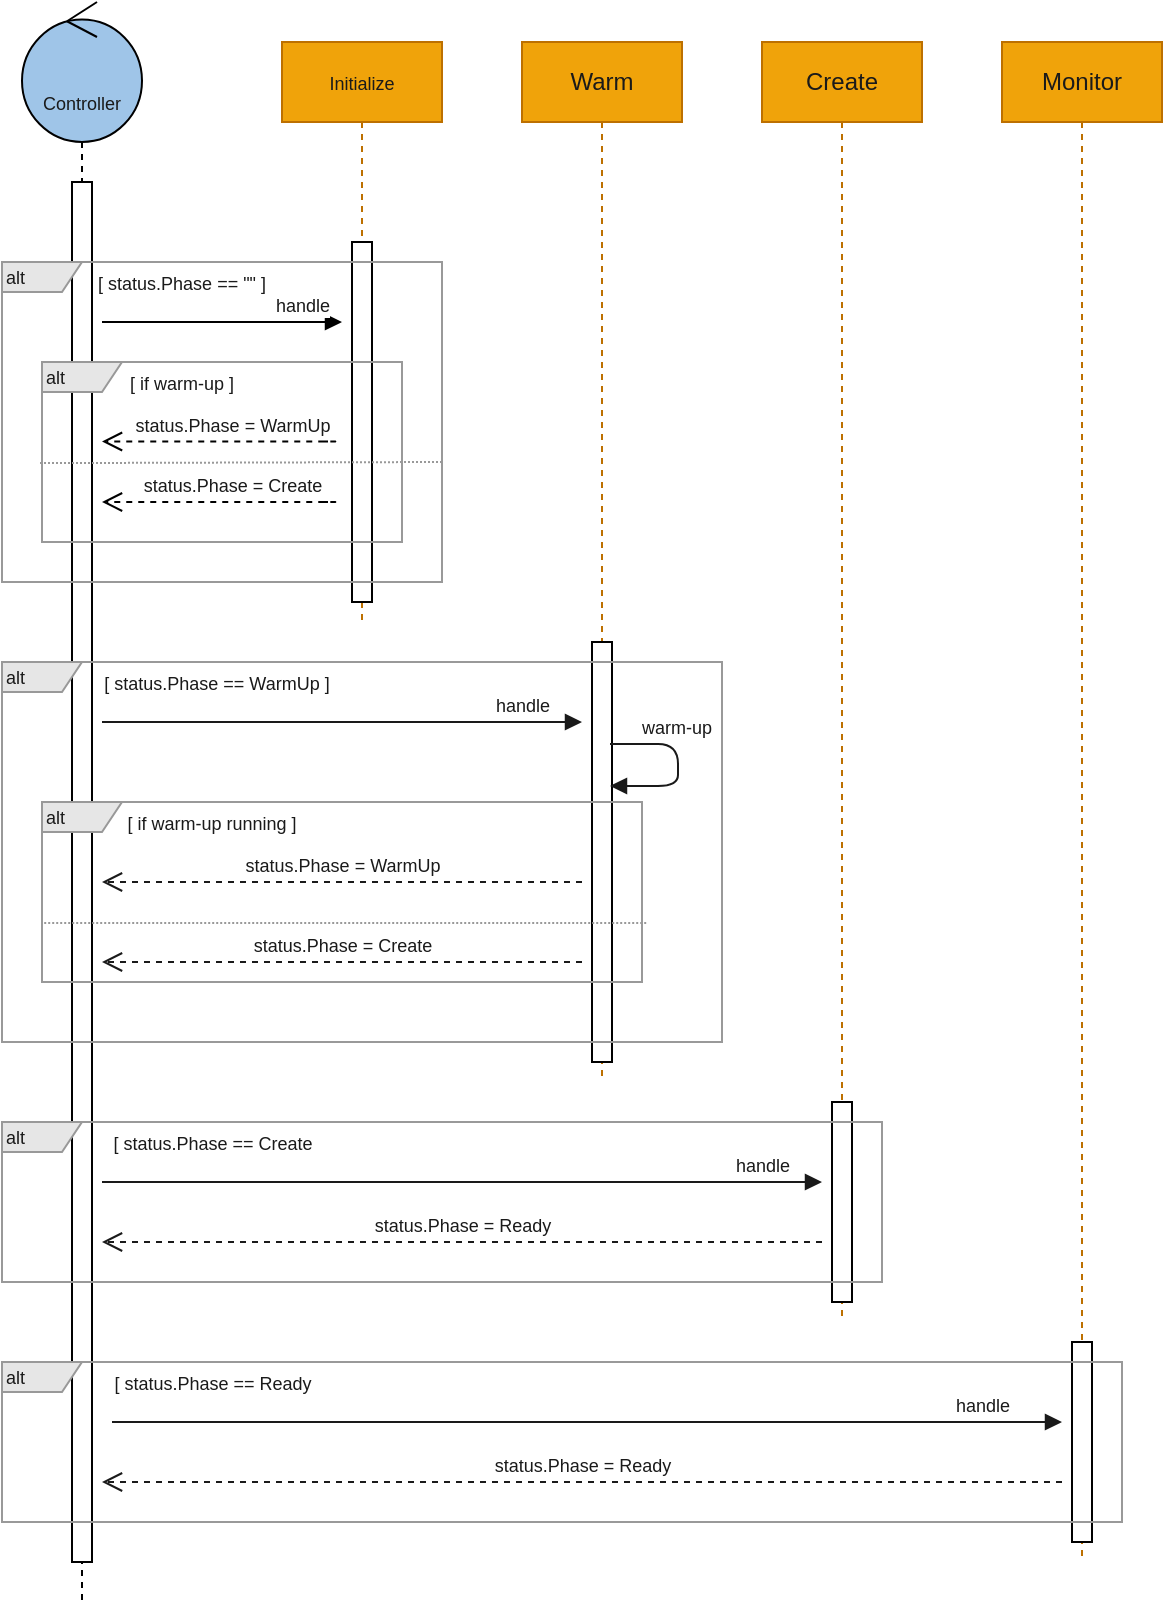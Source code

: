 <mxfile version="13.4.2"><diagram id="0Kwz7zGRW0z1vaULMuBK" name="Page-1"><mxGraphModel dx="1902" dy="1063" grid="1" gridSize="10" guides="1" tooltips="1" connect="1" arrows="1" fold="1" page="1" pageScale="1" pageWidth="850" pageHeight="1100" math="0" shadow="0"><root><mxCell id="0"/><mxCell id="1" parent="0"/><mxCell id="-ZsUv1E252opNcIKG-1Z-3" value="&lt;font style=&quot;font-size: 9px&quot;&gt;Initialize&lt;/font&gt;" style="shape=umlLifeline;perimeter=lifelinePerimeter;whiteSpace=wrap;html=1;container=1;collapsible=0;recursiveResize=0;outlineConnect=0;fillColor=#f0a30a;strokeColor=#BD7000;fontColor=#1A1A1A;" vertex="1" parent="1"><mxGeometry x="520" y="200" width="80" height="290" as="geometry"/></mxCell><mxCell id="-ZsUv1E252opNcIKG-1Z-22" value="" style="html=1;points=[];perimeter=orthogonalPerimeter;fillColor=#ffffff;fontColor=#1A1A1A;" vertex="1" parent="-ZsUv1E252opNcIKG-1Z-3"><mxGeometry x="35" y="100" width="10" height="180" as="geometry"/></mxCell><mxCell id="-ZsUv1E252opNcIKG-1Z-19" value="&lt;font style=&quot;font-size: 9px&quot;&gt;Controller&lt;/font&gt;" style="shape=umlLifeline;participant=umlControl;perimeter=lifelinePerimeter;whiteSpace=wrap;html=1;container=1;collapsible=0;recursiveResize=0;verticalAlign=top;spacingTop=36;outlineConnect=0;fillColor=#9FC5E8;fontColor=#1A1A1A;size=70;" vertex="1" parent="1"><mxGeometry x="390" y="180" width="60" height="800" as="geometry"/></mxCell><mxCell id="-ZsUv1E252opNcIKG-1Z-20" value="" style="html=1;points=[];perimeter=orthogonalPerimeter;fontColor=#1A1A1A;" vertex="1" parent="-ZsUv1E252opNcIKG-1Z-19"><mxGeometry x="25" y="90" width="10" height="690" as="geometry"/></mxCell><mxCell id="-ZsUv1E252opNcIKG-1Z-54" value="&lt;font style=&quot;font-size: 9px&quot;&gt;handle&lt;/font&gt;" style="html=1;verticalAlign=bottom;endArrow=block;fontColor=#1A1A1A;" edge="1" parent="1"><mxGeometry x="0.667" width="80" relative="1" as="geometry"><mxPoint x="430" y="340" as="sourcePoint"/><mxPoint x="550" y="340" as="targetPoint"/><mxPoint as="offset"/></mxGeometry></mxCell><mxCell id="-ZsUv1E252opNcIKG-1Z-55" value="&lt;font style=&quot;font-size: 9px&quot;&gt;status.Phase = WarmUp&lt;/font&gt;" style="html=1;verticalAlign=bottom;endArrow=open;dashed=1;endSize=8;fontColor=#1A1A1A;" edge="1" parent="1"><mxGeometry relative="1" as="geometry"><mxPoint x="540" y="399.75" as="sourcePoint"/><mxPoint x="430" y="399.75" as="targetPoint"/><Array as="points"><mxPoint x="550" y="399.75"/></Array></mxGeometry></mxCell><mxCell id="-ZsUv1E252opNcIKG-1Z-56" value="&lt;font style=&quot;font-size: 9px&quot;&gt;status.Phase = Create&lt;/font&gt;" style="html=1;verticalAlign=bottom;endArrow=open;dashed=1;endSize=8;fontColor=#1A1A1A;" edge="1" parent="1"><mxGeometry relative="1" as="geometry"><mxPoint x="540" y="430" as="sourcePoint"/><mxPoint x="430" y="430" as="targetPoint"/><Array as="points"><mxPoint x="550" y="430"/></Array></mxGeometry></mxCell><mxCell id="-ZsUv1E252opNcIKG-1Z-58" value="" style="endArrow=none;dashed=1;html=1;dashPattern=1 1;strokeWidth=1;fontColor=#1A1A1A;entryX=-0.004;entryY=0.505;entryDx=0;entryDy=0;entryPerimeter=0;exitX=1.003;exitY=0.501;exitDx=0;exitDy=0;exitPerimeter=0;strokeColor=#999999;" edge="1" parent="1"><mxGeometry width="50" height="50" relative="1" as="geometry"><mxPoint x="600.0" y="410.0" as="sourcePoint"/><mxPoint x="398.6" y="410.56" as="targetPoint"/></mxGeometry></mxCell><mxCell id="-ZsUv1E252opNcIKG-1Z-59" value="&lt;font style=&quot;font-size: 9px&quot;&gt;[ if warm-up ]&lt;/font&gt;" style="text;html=1;strokeColor=none;fillColor=none;align=center;verticalAlign=middle;whiteSpace=wrap;rounded=0;fontColor=#1A1A1A;" vertex="1" parent="1"><mxGeometry x="440" y="360" width="60" height="20" as="geometry"/></mxCell><mxCell id="-ZsUv1E252opNcIKG-1Z-63" value="&lt;font style=&quot;font-size: 9px&quot;&gt;[ status.Phase == &quot;&quot; ]&lt;/font&gt;" style="text;html=1;strokeColor=none;fillColor=none;align=center;verticalAlign=middle;whiteSpace=wrap;rounded=0;fontColor=#1A1A1A;" vertex="1" parent="1"><mxGeometry x="425" y="310" width="90" height="20" as="geometry"/></mxCell><mxCell id="-ZsUv1E252opNcIKG-1Z-67" value="Warm" style="shape=umlLifeline;perimeter=lifelinePerimeter;whiteSpace=wrap;html=1;container=1;collapsible=0;recursiveResize=0;outlineConnect=0;fillColor=#f0a30a;strokeColor=#BD7000;fontColor=#1A1A1A;" vertex="1" parent="1"><mxGeometry x="640" y="200" width="80" height="520" as="geometry"/></mxCell><mxCell id="-ZsUv1E252opNcIKG-1Z-68" value="" style="html=1;points=[];perimeter=orthogonalPerimeter;fillColor=#ffffff;fontColor=#1A1A1A;" vertex="1" parent="-ZsUv1E252opNcIKG-1Z-67"><mxGeometry x="35" y="300" width="10" height="210" as="geometry"/></mxCell><mxCell id="-ZsUv1E252opNcIKG-1Z-72" value="warm-up" style="html=1;verticalAlign=bottom;endArrow=block;strokeColor=#1A1A1A;strokeWidth=1;fontSize=9;fontColor=#1A1A1A;edgeStyle=orthogonalEdgeStyle;" edge="1" parent="-ZsUv1E252opNcIKG-1Z-67"><mxGeometry x="-0.264" width="80" relative="1" as="geometry"><mxPoint x="44" y="351" as="sourcePoint"/><mxPoint x="44" y="372" as="targetPoint"/><Array as="points"><mxPoint x="46" y="351"/><mxPoint x="78" y="351"/><mxPoint x="78" y="372"/><mxPoint x="44" y="372"/></Array><mxPoint as="offset"/></mxGeometry></mxCell><mxCell id="-ZsUv1E252opNcIKG-1Z-69" value="handle" style="html=1;verticalAlign=bottom;endArrow=block;strokeColor=#1A1A1A;strokeWidth=1;fontSize=9;fontColor=#1A1A1A;" edge="1" parent="1"><mxGeometry x="0.75" width="80" relative="1" as="geometry"><mxPoint x="430" y="540" as="sourcePoint"/><mxPoint x="670" y="540" as="targetPoint"/><mxPoint as="offset"/></mxGeometry></mxCell><mxCell id="-ZsUv1E252opNcIKG-1Z-70" value="status.Phase = WarmUp" style="html=1;verticalAlign=bottom;endArrow=open;dashed=1;endSize=8;strokeColor=#1A1A1A;strokeWidth=1;fontSize=9;fontColor=#1A1A1A;" edge="1" parent="1"><mxGeometry relative="1" as="geometry"><mxPoint x="670" y="620" as="sourcePoint"/><mxPoint x="430" y="620" as="targetPoint"/></mxGeometry></mxCell><mxCell id="-ZsUv1E252opNcIKG-1Z-71" value="status.Phase = Create" style="html=1;verticalAlign=bottom;endArrow=open;dashed=1;endSize=8;strokeColor=#1A1A1A;strokeWidth=1;fontSize=9;fontColor=#1A1A1A;" edge="1" parent="1"><mxGeometry relative="1" as="geometry"><mxPoint x="670" y="660" as="sourcePoint"/><mxPoint x="430" y="660" as="targetPoint"/></mxGeometry></mxCell><mxCell id="-ZsUv1E252opNcIKG-1Z-74" value="" style="endArrow=none;dashed=1;html=1;dashPattern=1 1;strokeWidth=1;fontColor=#1A1A1A;entryX=-0.004;entryY=0.505;entryDx=0;entryDy=0;entryPerimeter=0;exitX=1.007;exitY=0.672;exitDx=0;exitDy=0;exitPerimeter=0;strokeColor=#999999;" edge="1" parent="1" source="-ZsUv1E252opNcIKG-1Z-73"><mxGeometry width="50" height="50" relative="1" as="geometry"><mxPoint x="601.4" y="640.0" as="sourcePoint"/><mxPoint x="400.0" y="640.56" as="targetPoint"/></mxGeometry></mxCell><mxCell id="-ZsUv1E252opNcIKG-1Z-75" value="&lt;font style=&quot;font-size: 9px&quot;&gt;[ if warm-up running ]&lt;/font&gt;" style="text;html=1;strokeColor=none;fillColor=none;align=center;verticalAlign=middle;whiteSpace=wrap;rounded=0;fontColor=#1A1A1A;" vertex="1" parent="1"><mxGeometry x="440" y="580" width="90" height="20" as="geometry"/></mxCell><mxCell id="-ZsUv1E252opNcIKG-1Z-57" value="&lt;div style=&quot;font-size: 9px&quot; align=&quot;left&quot;&gt;&lt;font style=&quot;font-size: 9px&quot;&gt;alt&lt;/font&gt;&lt;/div&gt;" style="shape=umlFrame;whiteSpace=wrap;html=1;fontColor=#1A1A1A;width=40;height=15;strokeColor=#999999;align=left;fillColor=#E6E6E6;" vertex="1" parent="1"><mxGeometry x="400" y="360" width="180" height="90" as="geometry"/></mxCell><mxCell id="-ZsUv1E252opNcIKG-1Z-62" value="&lt;div align=&quot;left&quot;&gt;&lt;font style=&quot;font-size: 9px&quot;&gt;alt&lt;/font&gt;&lt;/div&gt;" style="shape=umlFrame;whiteSpace=wrap;html=1;strokeColor=#999999;fontColor=#1A1A1A;width=40;height=15;fillColor=#E6E6E6;fontSize=9;labelBackgroundColor=none;swimlaneFillColor=none;align=left;" vertex="1" parent="1"><mxGeometry x="380" y="310" width="220" height="160" as="geometry"/></mxCell><mxCell id="-ZsUv1E252opNcIKG-1Z-73" value="&lt;div align=&quot;left&quot;&gt;alt&lt;/div&gt;" style="shape=umlFrame;whiteSpace=wrap;html=1;labelBackgroundColor=none;strokeColor=#999999;fillColor=#E6E6E6;gradientColor=none;fontSize=9;fontColor=#1A1A1A;width=40;height=15;align=left;" vertex="1" parent="1"><mxGeometry x="400" y="580" width="300" height="90" as="geometry"/></mxCell><mxCell id="-ZsUv1E252opNcIKG-1Z-79" value="Create" style="shape=umlLifeline;perimeter=lifelinePerimeter;whiteSpace=wrap;html=1;container=1;collapsible=0;recursiveResize=0;outlineConnect=0;fillColor=#f0a30a;strokeColor=#BD7000;fontColor=#1A1A1A;" vertex="1" parent="1"><mxGeometry x="760" y="200" width="80" height="640" as="geometry"/></mxCell><mxCell id="-ZsUv1E252opNcIKG-1Z-80" value="" style="html=1;points=[];perimeter=orthogonalPerimeter;fillColor=#ffffff;fontColor=#1A1A1A;" vertex="1" parent="-ZsUv1E252opNcIKG-1Z-79"><mxGeometry x="35" y="530" width="10" height="100" as="geometry"/></mxCell><mxCell id="-ZsUv1E252opNcIKG-1Z-82" value="handle" style="html=1;verticalAlign=bottom;endArrow=block;strokeColor=#1A1A1A;strokeWidth=1;fontSize=9;fontColor=#1A1A1A;" edge="1" parent="1"><mxGeometry x="0.833" width="80" relative="1" as="geometry"><mxPoint x="430" y="770" as="sourcePoint"/><mxPoint x="790" y="770" as="targetPoint"/><mxPoint as="offset"/></mxGeometry></mxCell><mxCell id="-ZsUv1E252opNcIKG-1Z-83" value="status.Phase = Ready" style="html=1;verticalAlign=bottom;endArrow=open;dashed=1;endSize=8;strokeColor=#1A1A1A;strokeWidth=1;fontSize=9;fontColor=#1A1A1A;" edge="1" parent="1"><mxGeometry relative="1" as="geometry"><mxPoint x="790" y="800" as="sourcePoint"/><mxPoint x="430" y="800" as="targetPoint"/></mxGeometry></mxCell><mxCell id="-ZsUv1E252opNcIKG-1Z-78" value="&lt;font style=&quot;font-size: 9px&quot;&gt;[ status.Phase == WarmUp ]&lt;/font&gt;" style="text;html=1;strokeColor=none;fillColor=none;align=center;verticalAlign=middle;whiteSpace=wrap;rounded=0;fontColor=#1A1A1A;" vertex="1" parent="1"><mxGeometry x="425" y="510" width="125" height="20" as="geometry"/></mxCell><mxCell id="-ZsUv1E252opNcIKG-1Z-87" value="&lt;font style=&quot;font-size: 9px&quot;&gt;[ status.Phase == Create&lt;/font&gt;" style="text;html=1;strokeColor=none;fillColor=none;align=center;verticalAlign=middle;whiteSpace=wrap;rounded=0;fontColor=#1A1A1A;" vertex="1" parent="1"><mxGeometry x="422.5" y="740" width="125" height="20" as="geometry"/></mxCell><mxCell id="-ZsUv1E252opNcIKG-1Z-88" value="Monitor" style="shape=umlLifeline;perimeter=lifelinePerimeter;whiteSpace=wrap;html=1;container=1;collapsible=0;recursiveResize=0;outlineConnect=0;fillColor=#f0a30a;strokeColor=#BD7000;fontColor=#1A1A1A;" vertex="1" parent="1"><mxGeometry x="880" y="200" width="80" height="760" as="geometry"/></mxCell><mxCell id="-ZsUv1E252opNcIKG-1Z-89" value="" style="html=1;points=[];perimeter=orthogonalPerimeter;fillColor=#ffffff;fontColor=#1A1A1A;" vertex="1" parent="-ZsUv1E252opNcIKG-1Z-88"><mxGeometry x="35" y="650" width="10" height="100" as="geometry"/></mxCell><mxCell id="-ZsUv1E252opNcIKG-1Z-90" value="handle" style="html=1;verticalAlign=bottom;endArrow=block;strokeColor=#1A1A1A;strokeWidth=1;fontSize=9;fontColor=#1A1A1A;" edge="1" parent="1"><mxGeometry x="0.832" width="80" relative="1" as="geometry"><mxPoint x="435" y="890" as="sourcePoint"/><mxPoint x="910" y="890" as="targetPoint"/><mxPoint as="offset"/></mxGeometry></mxCell><mxCell id="-ZsUv1E252opNcIKG-1Z-91" value="status.Phase = Ready" style="html=1;verticalAlign=bottom;endArrow=open;dashed=1;endSize=8;strokeColor=#1A1A1A;strokeWidth=1;fontSize=9;fontColor=#1A1A1A;" edge="1" parent="1"><mxGeometry relative="1" as="geometry"><mxPoint x="910" y="920" as="sourcePoint"/><mxPoint x="430" y="920" as="targetPoint"/></mxGeometry></mxCell><mxCell id="-ZsUv1E252opNcIKG-1Z-94" value="&lt;font style=&quot;font-size: 9px&quot;&gt;[ status.Phase == Ready&lt;/font&gt;" style="text;html=1;strokeColor=none;fillColor=none;align=center;verticalAlign=middle;whiteSpace=wrap;rounded=0;fontColor=#1A1A1A;" vertex="1" parent="1"><mxGeometry x="422.5" y="860" width="125" height="20" as="geometry"/></mxCell><mxCell id="-ZsUv1E252opNcIKG-1Z-92" value="&lt;div align=&quot;left&quot;&gt;alt&lt;/div&gt;" style="shape=umlFrame;whiteSpace=wrap;html=1;labelBackgroundColor=none;strokeColor=#999999;fillColor=#E6E6E6;gradientColor=none;fontSize=9;fontColor=#1A1A1A;width=40;height=15;align=left;" vertex="1" parent="1"><mxGeometry x="380" y="860" width="560" height="80" as="geometry"/></mxCell><mxCell id="-ZsUv1E252opNcIKG-1Z-85" value="&lt;div align=&quot;left&quot;&gt;alt&lt;/div&gt;" style="shape=umlFrame;whiteSpace=wrap;html=1;labelBackgroundColor=none;strokeColor=#999999;fillColor=#E6E6E6;gradientColor=none;fontSize=9;fontColor=#1A1A1A;width=40;height=15;align=left;" vertex="1" parent="1"><mxGeometry x="380" y="740" width="440" height="80" as="geometry"/></mxCell><mxCell id="-ZsUv1E252opNcIKG-1Z-76" value="alt" style="shape=umlFrame;whiteSpace=wrap;html=1;labelBackgroundColor=none;strokeColor=#999999;fillColor=#E6E6E6;gradientColor=none;fontSize=9;fontColor=#1A1A1A;width=40;height=15;align=left;" vertex="1" parent="1"><mxGeometry x="380" y="510" width="360" height="190" as="geometry"/></mxCell></root></mxGraphModel></diagram></mxfile>